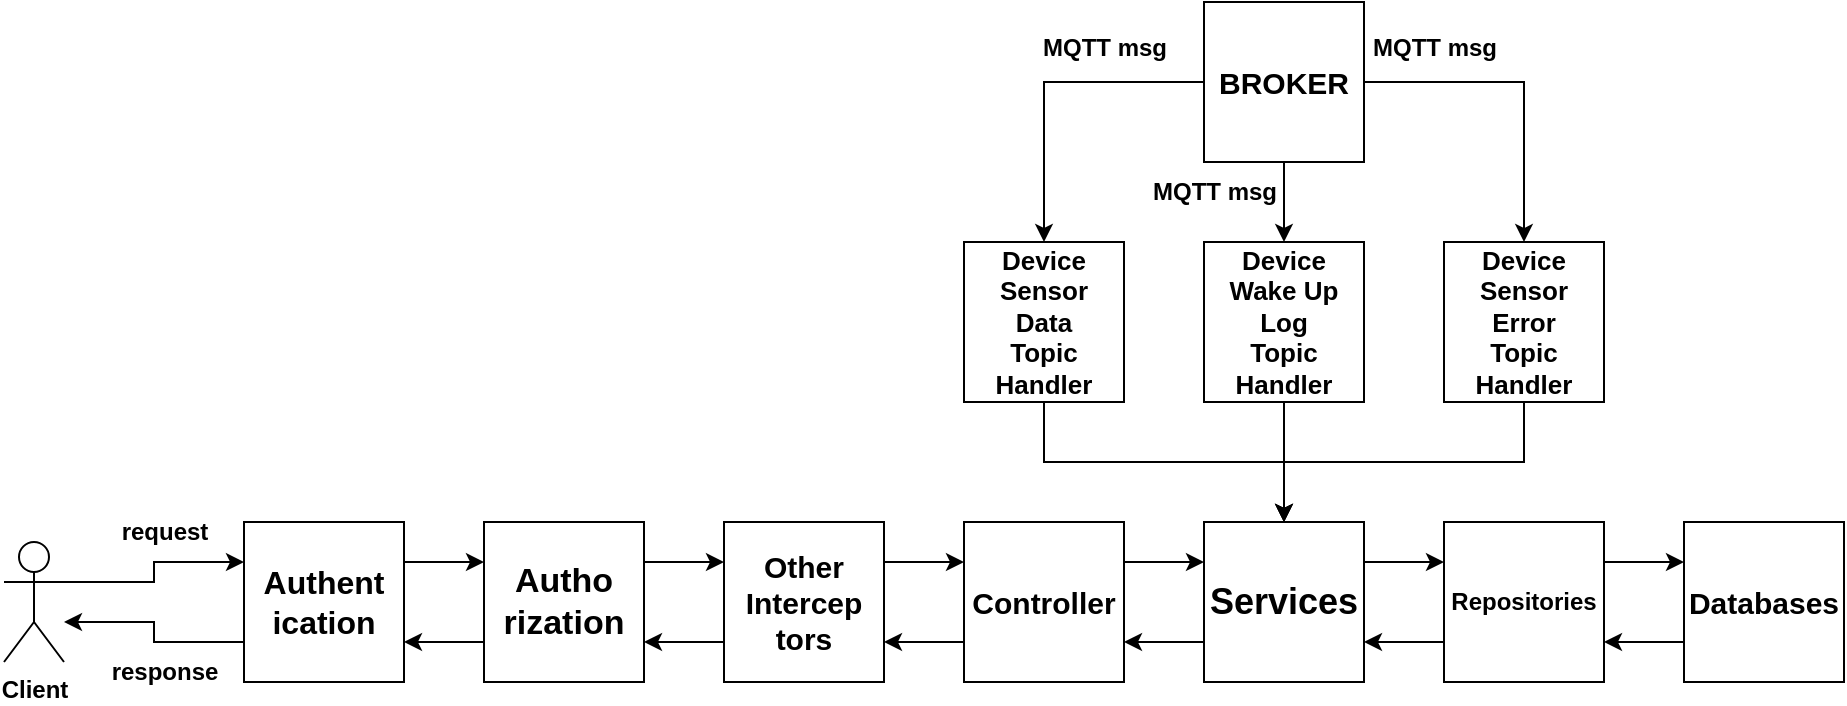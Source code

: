 <mxfile version="21.2.8" type="device">
  <diagram name="Página-1" id="25_J81vsoXbhFpEccH_g">
    <mxGraphModel dx="1702" dy="1687" grid="1" gridSize="10" guides="1" tooltips="1" connect="1" arrows="1" fold="1" page="1" pageScale="1" pageWidth="827" pageHeight="1169" math="0" shadow="0">
      <root>
        <mxCell id="0" />
        <mxCell id="1" parent="0" />
        <mxCell id="nkwGCczfAGlpAY-gFfY7-3" style="edgeStyle=orthogonalEdgeStyle;rounded=0;orthogonalLoop=1;jettySize=auto;html=1;entryX=0;entryY=0.25;entryDx=0;entryDy=0;fontStyle=1" edge="1" parent="1" source="nkwGCczfAGlpAY-gFfY7-1" target="nkwGCczfAGlpAY-gFfY7-2">
          <mxGeometry relative="1" as="geometry">
            <Array as="points">
              <mxPoint x="-5" y="270" />
              <mxPoint x="-5" y="260" />
            </Array>
          </mxGeometry>
        </mxCell>
        <mxCell id="nkwGCczfAGlpAY-gFfY7-1" value="Client" style="shape=umlActor;verticalLabelPosition=bottom;verticalAlign=top;html=1;outlineConnect=0;fontStyle=1" vertex="1" parent="1">
          <mxGeometry x="-80" y="250" width="30" height="60" as="geometry" />
        </mxCell>
        <mxCell id="nkwGCczfAGlpAY-gFfY7-5" value="" style="edgeStyle=orthogonalEdgeStyle;rounded=0;orthogonalLoop=1;jettySize=auto;html=1;exitX=1;exitY=0.25;exitDx=0;exitDy=0;fontStyle=1" edge="1" parent="1" source="nkwGCczfAGlpAY-gFfY7-2" target="nkwGCczfAGlpAY-gFfY7-4">
          <mxGeometry relative="1" as="geometry">
            <Array as="points">
              <mxPoint x="180" y="260" />
              <mxPoint x="180" y="260" />
            </Array>
          </mxGeometry>
        </mxCell>
        <mxCell id="nkwGCczfAGlpAY-gFfY7-24" style="edgeStyle=orthogonalEdgeStyle;rounded=0;orthogonalLoop=1;jettySize=auto;html=1;exitX=0;exitY=0.75;exitDx=0;exitDy=0;fontStyle=1" edge="1" parent="1" source="nkwGCczfAGlpAY-gFfY7-2" target="nkwGCczfAGlpAY-gFfY7-1">
          <mxGeometry relative="1" as="geometry">
            <Array as="points">
              <mxPoint x="-5" y="300" />
              <mxPoint x="-5" y="290" />
            </Array>
          </mxGeometry>
        </mxCell>
        <mxCell id="nkwGCczfAGlpAY-gFfY7-2" value="Authent&lt;br style=&quot;font-size: 16px;&quot;&gt;ication" style="aspect=fixed;fontStyle=1;fontSize=16;glass=0;shadow=0;rounded=0;html=1;whiteSpace=wrap;labelBackgroundColor=none;" vertex="1" parent="1">
          <mxGeometry x="40" y="240" width="80" height="80" as="geometry" />
        </mxCell>
        <mxCell id="nkwGCczfAGlpAY-gFfY7-23" style="edgeStyle=orthogonalEdgeStyle;rounded=0;orthogonalLoop=1;jettySize=auto;html=1;exitX=0;exitY=0.75;exitDx=0;exitDy=0;entryX=1;entryY=0.75;entryDx=0;entryDy=0;fontStyle=1" edge="1" parent="1" source="nkwGCczfAGlpAY-gFfY7-4" target="nkwGCczfAGlpAY-gFfY7-2">
          <mxGeometry relative="1" as="geometry" />
        </mxCell>
        <mxCell id="nkwGCczfAGlpAY-gFfY7-50" style="edgeStyle=orthogonalEdgeStyle;rounded=0;orthogonalLoop=1;jettySize=auto;html=1;" edge="1" parent="1" source="nkwGCczfAGlpAY-gFfY7-4" target="nkwGCczfAGlpAY-gFfY7-49">
          <mxGeometry relative="1" as="geometry">
            <Array as="points">
              <mxPoint x="260" y="260" />
              <mxPoint x="260" y="260" />
            </Array>
          </mxGeometry>
        </mxCell>
        <mxCell id="nkwGCczfAGlpAY-gFfY7-4" value="Autho&lt;br style=&quot;font-size: 17px;&quot;&gt;rization" style="whiteSpace=wrap;html=1;aspect=fixed;fontStyle=1;fontSize=17;" vertex="1" parent="1">
          <mxGeometry x="160" y="240" width="80" height="80" as="geometry" />
        </mxCell>
        <mxCell id="nkwGCczfAGlpAY-gFfY7-13" value="" style="edgeStyle=orthogonalEdgeStyle;rounded=0;orthogonalLoop=1;jettySize=auto;html=1;fontStyle=1;entryX=0;entryY=0.25;entryDx=0;entryDy=0;" edge="1" parent="1" source="nkwGCczfAGlpAY-gFfY7-10" target="nkwGCczfAGlpAY-gFfY7-12">
          <mxGeometry relative="1" as="geometry">
            <Array as="points">
              <mxPoint x="490" y="260" />
              <mxPoint x="490" y="260" />
            </Array>
          </mxGeometry>
        </mxCell>
        <mxCell id="nkwGCczfAGlpAY-gFfY7-53" style="edgeStyle=orthogonalEdgeStyle;rounded=0;orthogonalLoop=1;jettySize=auto;html=1;" edge="1" parent="1" source="nkwGCczfAGlpAY-gFfY7-10" target="nkwGCczfAGlpAY-gFfY7-49">
          <mxGeometry relative="1" as="geometry">
            <Array as="points">
              <mxPoint x="380" y="300" />
              <mxPoint x="380" y="300" />
            </Array>
          </mxGeometry>
        </mxCell>
        <mxCell id="nkwGCczfAGlpAY-gFfY7-10" value="Controller" style="whiteSpace=wrap;html=1;aspect=fixed;fontStyle=1;fontSize=15;" vertex="1" parent="1">
          <mxGeometry x="400" y="240" width="80" height="80" as="geometry" />
        </mxCell>
        <mxCell id="nkwGCczfAGlpAY-gFfY7-15" value="" style="edgeStyle=orthogonalEdgeStyle;rounded=0;orthogonalLoop=1;jettySize=auto;html=1;fontStyle=1;entryX=0;entryY=0.25;entryDx=0;entryDy=0;" edge="1" parent="1" source="nkwGCczfAGlpAY-gFfY7-12" target="nkwGCczfAGlpAY-gFfY7-14">
          <mxGeometry relative="1" as="geometry">
            <Array as="points">
              <mxPoint x="610" y="260" />
              <mxPoint x="610" y="260" />
            </Array>
          </mxGeometry>
        </mxCell>
        <mxCell id="nkwGCczfAGlpAY-gFfY7-21" style="edgeStyle=orthogonalEdgeStyle;rounded=0;orthogonalLoop=1;jettySize=auto;html=1;exitX=0;exitY=0.75;exitDx=0;exitDy=0;entryX=1;entryY=0.75;entryDx=0;entryDy=0;fontStyle=1" edge="1" parent="1" source="nkwGCczfAGlpAY-gFfY7-12" target="nkwGCczfAGlpAY-gFfY7-10">
          <mxGeometry relative="1" as="geometry" />
        </mxCell>
        <mxCell id="nkwGCczfAGlpAY-gFfY7-12" value="Services" style="whiteSpace=wrap;html=1;aspect=fixed;fontStyle=1;fontSize=18;" vertex="1" parent="1">
          <mxGeometry x="520" y="240" width="80" height="80" as="geometry" />
        </mxCell>
        <mxCell id="nkwGCczfAGlpAY-gFfY7-17" value="" style="edgeStyle=orthogonalEdgeStyle;rounded=0;orthogonalLoop=1;jettySize=auto;html=1;fontStyle=1;entryX=0;entryY=0.25;entryDx=0;entryDy=0;" edge="1" parent="1" source="nkwGCczfAGlpAY-gFfY7-14" target="nkwGCczfAGlpAY-gFfY7-16">
          <mxGeometry relative="1" as="geometry">
            <Array as="points">
              <mxPoint x="730" y="260" />
              <mxPoint x="730" y="260" />
            </Array>
          </mxGeometry>
        </mxCell>
        <mxCell id="nkwGCczfAGlpAY-gFfY7-20" style="edgeStyle=orthogonalEdgeStyle;rounded=0;orthogonalLoop=1;jettySize=auto;html=1;exitX=0;exitY=0.75;exitDx=0;exitDy=0;entryX=1;entryY=0.75;entryDx=0;entryDy=0;fontStyle=1" edge="1" parent="1" source="nkwGCczfAGlpAY-gFfY7-14" target="nkwGCczfAGlpAY-gFfY7-12">
          <mxGeometry relative="1" as="geometry" />
        </mxCell>
        <mxCell id="nkwGCczfAGlpAY-gFfY7-14" value="Repositories" style="whiteSpace=wrap;html=1;aspect=fixed;fontStyle=1" vertex="1" parent="1">
          <mxGeometry x="640" y="240" width="80" height="80" as="geometry" />
        </mxCell>
        <mxCell id="nkwGCczfAGlpAY-gFfY7-19" style="edgeStyle=orthogonalEdgeStyle;rounded=0;orthogonalLoop=1;jettySize=auto;html=1;entryX=1;entryY=0.75;entryDx=0;entryDy=0;exitX=0;exitY=0.75;exitDx=0;exitDy=0;fontStyle=1" edge="1" parent="1" source="nkwGCczfAGlpAY-gFfY7-16" target="nkwGCczfAGlpAY-gFfY7-14">
          <mxGeometry relative="1" as="geometry">
            <Array as="points" />
          </mxGeometry>
        </mxCell>
        <mxCell id="nkwGCczfAGlpAY-gFfY7-16" value="Databases" style="whiteSpace=wrap;html=1;aspect=fixed;fontStyle=1;fontSize=15;verticalAlign=middle;" vertex="1" parent="1">
          <mxGeometry x="760" y="240" width="80" height="80" as="geometry" />
        </mxCell>
        <mxCell id="nkwGCczfAGlpAY-gFfY7-29" style="edgeStyle=orthogonalEdgeStyle;rounded=0;orthogonalLoop=1;jettySize=auto;html=1;" edge="1" parent="1" source="nkwGCczfAGlpAY-gFfY7-27" target="nkwGCczfAGlpAY-gFfY7-28">
          <mxGeometry relative="1" as="geometry" />
        </mxCell>
        <mxCell id="nkwGCczfAGlpAY-gFfY7-31" style="edgeStyle=orthogonalEdgeStyle;rounded=0;orthogonalLoop=1;jettySize=auto;html=1;" edge="1" parent="1" source="nkwGCczfAGlpAY-gFfY7-27" target="nkwGCczfAGlpAY-gFfY7-30">
          <mxGeometry relative="1" as="geometry" />
        </mxCell>
        <mxCell id="nkwGCczfAGlpAY-gFfY7-33" style="edgeStyle=orthogonalEdgeStyle;rounded=0;orthogonalLoop=1;jettySize=auto;html=1;" edge="1" parent="1" source="nkwGCczfAGlpAY-gFfY7-27" target="nkwGCczfAGlpAY-gFfY7-32">
          <mxGeometry relative="1" as="geometry" />
        </mxCell>
        <mxCell id="nkwGCczfAGlpAY-gFfY7-27" value="BROKER" style="whiteSpace=wrap;html=1;aspect=fixed;fontStyle=1;fontSize=15;" vertex="1" parent="1">
          <mxGeometry x="520" y="-20" width="80" height="80" as="geometry" />
        </mxCell>
        <mxCell id="nkwGCczfAGlpAY-gFfY7-34" style="edgeStyle=orthogonalEdgeStyle;rounded=0;orthogonalLoop=1;jettySize=auto;html=1;exitX=0.5;exitY=1;exitDx=0;exitDy=0;" edge="1" parent="1" source="nkwGCczfAGlpAY-gFfY7-28" target="nkwGCczfAGlpAY-gFfY7-12">
          <mxGeometry relative="1" as="geometry" />
        </mxCell>
        <mxCell id="nkwGCczfAGlpAY-gFfY7-28" value="Device&lt;br style=&quot;font-size: 13px;&quot;&gt;Sensor&lt;br style=&quot;font-size: 13px;&quot;&gt;Data&lt;br style=&quot;font-size: 13px;&quot;&gt;Topic&lt;br style=&quot;font-size: 13px;&quot;&gt;Handler" style="whiteSpace=wrap;html=1;aspect=fixed;fontStyle=1;fontSize=13;" vertex="1" parent="1">
          <mxGeometry x="400" y="100" width="80" height="80" as="geometry" />
        </mxCell>
        <mxCell id="nkwGCczfAGlpAY-gFfY7-35" style="edgeStyle=orthogonalEdgeStyle;rounded=0;orthogonalLoop=1;jettySize=auto;html=1;" edge="1" parent="1" source="nkwGCczfAGlpAY-gFfY7-30" target="nkwGCczfAGlpAY-gFfY7-12">
          <mxGeometry relative="1" as="geometry" />
        </mxCell>
        <mxCell id="nkwGCczfAGlpAY-gFfY7-30" value="Device&lt;br style=&quot;font-size: 13px;&quot;&gt;Wake Up Log&lt;br style=&quot;font-size: 13px;&quot;&gt;Topic&lt;br style=&quot;font-size: 13px;&quot;&gt;Handler" style="whiteSpace=wrap;html=1;aspect=fixed;fontStyle=1;fontSize=13;" vertex="1" parent="1">
          <mxGeometry x="520" y="100" width="80" height="80" as="geometry" />
        </mxCell>
        <mxCell id="nkwGCczfAGlpAY-gFfY7-36" style="edgeStyle=orthogonalEdgeStyle;rounded=0;orthogonalLoop=1;jettySize=auto;html=1;exitX=0.5;exitY=1;exitDx=0;exitDy=0;" edge="1" parent="1" source="nkwGCczfAGlpAY-gFfY7-32" target="nkwGCczfAGlpAY-gFfY7-12">
          <mxGeometry relative="1" as="geometry" />
        </mxCell>
        <mxCell id="nkwGCczfAGlpAY-gFfY7-32" value="Device&lt;br style=&quot;font-size: 13px;&quot;&gt;Sensor&lt;br style=&quot;font-size: 13px;&quot;&gt;Error&lt;br style=&quot;font-size: 13px;&quot;&gt;Topic&lt;br style=&quot;font-size: 13px;&quot;&gt;Handler" style="whiteSpace=wrap;html=1;aspect=fixed;fontStyle=1;fontSize=13;" vertex="1" parent="1">
          <mxGeometry x="640" y="100" width="80" height="80" as="geometry" />
        </mxCell>
        <mxCell id="nkwGCczfAGlpAY-gFfY7-43" value="MQTT msg" style="text;html=1;align=center;verticalAlign=middle;resizable=0;points=[];autosize=1;strokeColor=none;fillColor=none;fontStyle=1" vertex="1" parent="1">
          <mxGeometry x="425" y="-12" width="90" height="30" as="geometry" />
        </mxCell>
        <mxCell id="nkwGCczfAGlpAY-gFfY7-44" value="MQTT msg" style="text;html=1;align=center;verticalAlign=middle;resizable=0;points=[];autosize=1;strokeColor=none;fillColor=none;fontStyle=1" vertex="1" parent="1">
          <mxGeometry x="480" y="60" width="90" height="30" as="geometry" />
        </mxCell>
        <mxCell id="nkwGCczfAGlpAY-gFfY7-45" value="MQTT msg" style="text;html=1;align=center;verticalAlign=middle;resizable=0;points=[];autosize=1;strokeColor=none;fillColor=none;fontStyle=1" vertex="1" parent="1">
          <mxGeometry x="590" y="-12" width="90" height="30" as="geometry" />
        </mxCell>
        <mxCell id="nkwGCczfAGlpAY-gFfY7-47" value="request" style="text;html=1;align=center;verticalAlign=middle;resizable=0;points=[];autosize=1;strokeColor=none;fillColor=none;fontStyle=1" vertex="1" parent="1">
          <mxGeometry x="-35" y="230" width="70" height="30" as="geometry" />
        </mxCell>
        <mxCell id="nkwGCczfAGlpAY-gFfY7-48" value="response" style="text;html=1;align=center;verticalAlign=middle;resizable=0;points=[];autosize=1;strokeColor=none;fillColor=none;fontStyle=1" vertex="1" parent="1">
          <mxGeometry x="-40" y="300" width="80" height="30" as="geometry" />
        </mxCell>
        <mxCell id="nkwGCczfAGlpAY-gFfY7-51" style="edgeStyle=orthogonalEdgeStyle;rounded=0;orthogonalLoop=1;jettySize=auto;html=1;" edge="1" parent="1" source="nkwGCczfAGlpAY-gFfY7-49">
          <mxGeometry relative="1" as="geometry">
            <mxPoint x="240" y="300" as="targetPoint" />
            <Array as="points">
              <mxPoint x="240" y="300" />
            </Array>
          </mxGeometry>
        </mxCell>
        <mxCell id="nkwGCczfAGlpAY-gFfY7-52" style="edgeStyle=orthogonalEdgeStyle;rounded=0;orthogonalLoop=1;jettySize=auto;html=1;" edge="1" parent="1" source="nkwGCczfAGlpAY-gFfY7-49" target="nkwGCczfAGlpAY-gFfY7-10">
          <mxGeometry relative="1" as="geometry">
            <Array as="points">
              <mxPoint x="380" y="260" />
              <mxPoint x="380" y="260" />
            </Array>
          </mxGeometry>
        </mxCell>
        <mxCell id="nkwGCczfAGlpAY-gFfY7-49" value="Other&lt;br style=&quot;font-size: 15px;&quot;&gt;Intercep&lt;br style=&quot;font-size: 15px;&quot;&gt;tors" style="whiteSpace=wrap;html=1;aspect=fixed;fontStyle=1;fontSize=15;" vertex="1" parent="1">
          <mxGeometry x="280" y="240" width="80" height="80" as="geometry" />
        </mxCell>
      </root>
    </mxGraphModel>
  </diagram>
</mxfile>
